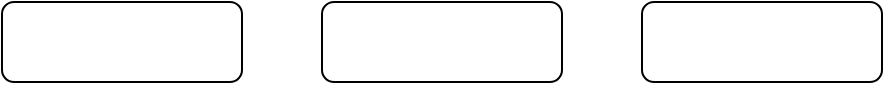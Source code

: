 <mxfile>
    <diagram id="ta5jJ0Tp1OnzC6cR32Kt" name="Page-1">
        <mxGraphModel dx="1687" dy="797" grid="1" gridSize="10" guides="1" tooltips="1" connect="1" arrows="1" fold="1" page="1" pageScale="1" pageWidth="850" pageHeight="1100" math="0" shadow="0">
            <root>
                <mxCell id="0"/>
                <mxCell id="1" parent="0"/>
                <mxCell id="2" value="" style="rounded=1;whiteSpace=wrap;html=1;" vertex="1" parent="1">
                    <mxGeometry x="40" y="40" width="120" height="40" as="geometry"/>
                </mxCell>
                <mxCell id="3" value="" style="rounded=1;whiteSpace=wrap;html=1;" vertex="1" parent="1">
                    <mxGeometry x="200" y="40" width="120" height="40" as="geometry"/>
                </mxCell>
                <mxCell id="4" value="" style="rounded=1;whiteSpace=wrap;html=1;" vertex="1" parent="1">
                    <mxGeometry x="360" y="40" width="120" height="40" as="geometry"/>
                </mxCell>
            </root>
        </mxGraphModel>
    </diagram>
</mxfile>